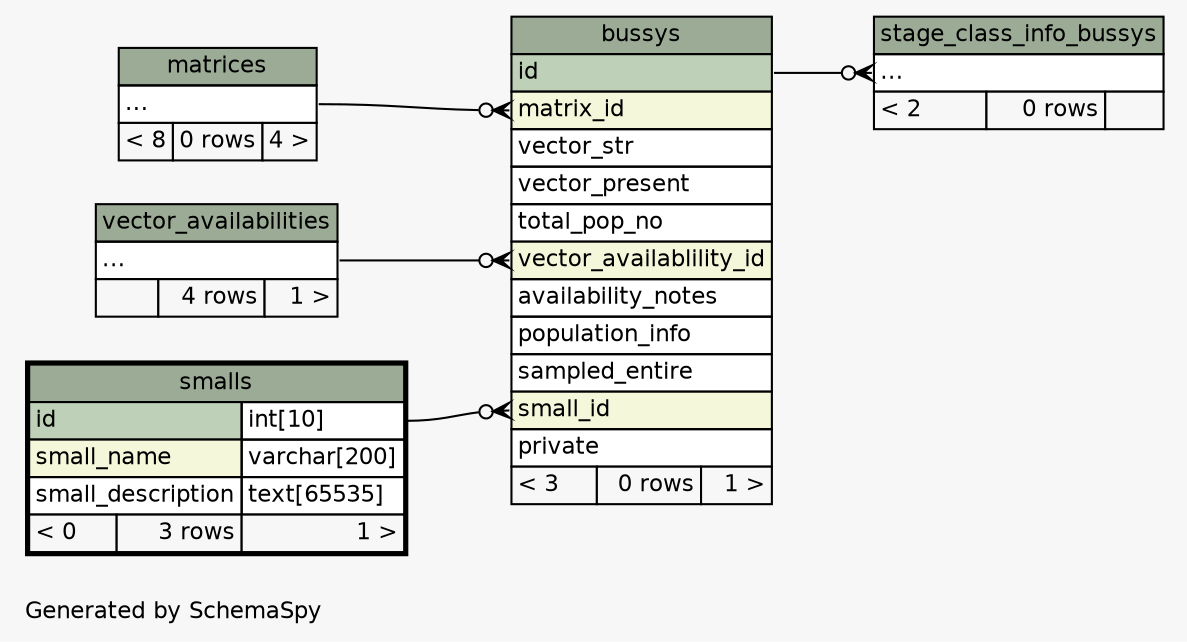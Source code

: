 // dot 2.38.0 on Mac OS X 10.11.1
// SchemaSpy rev 590
digraph "twoDegreesRelationshipsDiagram" {
  graph [
    rankdir="RL"
    bgcolor="#f7f7f7"
    label="\nGenerated by SchemaSpy"
    labeljust="l"
    nodesep="0.18"
    ranksep="0.46"
    fontname="Helvetica"
    fontsize="11"
  ];
  node [
    fontname="Helvetica"
    fontsize="11"
    shape="plaintext"
  ];
  edge [
    arrowsize="0.8"
  ];
  "bussys":"matrix_id":w -> "matrices":"elipses":e [arrowhead=none dir=back arrowtail=crowodot];
  "bussys":"small_id":w -> "smalls":"id.type":e [arrowhead=none dir=back arrowtail=crowodot];
  "bussys":"vector_availablility_id":w -> "vector_availabilities":"elipses":e [arrowhead=none dir=back arrowtail=crowodot];
  "stage_class_info_bussys":"elipses":w -> "bussys":"id":e [arrowhead=none dir=back arrowtail=crowodot];
  "bussys" [
    label=<
    <TABLE BORDER="0" CELLBORDER="1" CELLSPACING="0" BGCOLOR="#ffffff">
      <TR><TD COLSPAN="3" BGCOLOR="#9bab96" ALIGN="CENTER">bussys</TD></TR>
      <TR><TD PORT="id" COLSPAN="3" BGCOLOR="#bed1b8" ALIGN="LEFT">id</TD></TR>
      <TR><TD PORT="matrix_id" COLSPAN="3" BGCOLOR="#f4f7da" ALIGN="LEFT">matrix_id</TD></TR>
      <TR><TD PORT="vector_str" COLSPAN="3" ALIGN="LEFT">vector_str</TD></TR>
      <TR><TD PORT="vector_present" COLSPAN="3" ALIGN="LEFT">vector_present</TD></TR>
      <TR><TD PORT="total_pop_no" COLSPAN="3" ALIGN="LEFT">total_pop_no</TD></TR>
      <TR><TD PORT="vector_availablility_id" COLSPAN="3" BGCOLOR="#f4f7da" ALIGN="LEFT">vector_availablility_id</TD></TR>
      <TR><TD PORT="availability_notes" COLSPAN="3" ALIGN="LEFT">availability_notes</TD></TR>
      <TR><TD PORT="population_info" COLSPAN="3" ALIGN="LEFT">population_info</TD></TR>
      <TR><TD PORT="sampled_entire" COLSPAN="3" ALIGN="LEFT">sampled_entire</TD></TR>
      <TR><TD PORT="small_id" COLSPAN="3" BGCOLOR="#f4f7da" ALIGN="LEFT">small_id</TD></TR>
      <TR><TD PORT="private" COLSPAN="3" ALIGN="LEFT">private</TD></TR>
      <TR><TD ALIGN="LEFT" BGCOLOR="#f7f7f7">&lt; 3</TD><TD ALIGN="RIGHT" BGCOLOR="#f7f7f7">0 rows</TD><TD ALIGN="RIGHT" BGCOLOR="#f7f7f7">1 &gt;</TD></TR>
    </TABLE>>
    URL="bussys.html"
    tooltip="bussys"
  ];
  "matrices" [
    label=<
    <TABLE BORDER="0" CELLBORDER="1" CELLSPACING="0" BGCOLOR="#ffffff">
      <TR><TD COLSPAN="3" BGCOLOR="#9bab96" ALIGN="CENTER">matrices</TD></TR>
      <TR><TD PORT="elipses" COLSPAN="3" ALIGN="LEFT">...</TD></TR>
      <TR><TD ALIGN="LEFT" BGCOLOR="#f7f7f7">&lt; 8</TD><TD ALIGN="RIGHT" BGCOLOR="#f7f7f7">0 rows</TD><TD ALIGN="RIGHT" BGCOLOR="#f7f7f7">4 &gt;</TD></TR>
    </TABLE>>
    URL="matrices.html"
    tooltip="matrices"
  ];
  "smalls" [
    label=<
    <TABLE BORDER="2" CELLBORDER="1" CELLSPACING="0" BGCOLOR="#ffffff">
      <TR><TD COLSPAN="3" BGCOLOR="#9bab96" ALIGN="CENTER">smalls</TD></TR>
      <TR><TD PORT="id" COLSPAN="2" BGCOLOR="#bed1b8" ALIGN="LEFT">id</TD><TD PORT="id.type" ALIGN="LEFT">int[10]</TD></TR>
      <TR><TD PORT="small_name" COLSPAN="2" BGCOLOR="#f4f7da" ALIGN="LEFT">small_name</TD><TD PORT="small_name.type" ALIGN="LEFT">varchar[200]</TD></TR>
      <TR><TD PORT="small_description" COLSPAN="2" ALIGN="LEFT">small_description</TD><TD PORT="small_description.type" ALIGN="LEFT">text[65535]</TD></TR>
      <TR><TD ALIGN="LEFT" BGCOLOR="#f7f7f7">&lt; 0</TD><TD ALIGN="RIGHT" BGCOLOR="#f7f7f7">3 rows</TD><TD ALIGN="RIGHT" BGCOLOR="#f7f7f7">1 &gt;</TD></TR>
    </TABLE>>
    URL="smalls.html"
    tooltip="smalls"
  ];
  "stage_class_info_bussys" [
    label=<
    <TABLE BORDER="0" CELLBORDER="1" CELLSPACING="0" BGCOLOR="#ffffff">
      <TR><TD COLSPAN="3" BGCOLOR="#9bab96" ALIGN="CENTER">stage_class_info_bussys</TD></TR>
      <TR><TD PORT="elipses" COLSPAN="3" ALIGN="LEFT">...</TD></TR>
      <TR><TD ALIGN="LEFT" BGCOLOR="#f7f7f7">&lt; 2</TD><TD ALIGN="RIGHT" BGCOLOR="#f7f7f7">0 rows</TD><TD ALIGN="RIGHT" BGCOLOR="#f7f7f7">  </TD></TR>
    </TABLE>>
    URL="stage_class_info_bussys.html"
    tooltip="stage_class_info_bussys"
  ];
  "vector_availabilities" [
    label=<
    <TABLE BORDER="0" CELLBORDER="1" CELLSPACING="0" BGCOLOR="#ffffff">
      <TR><TD COLSPAN="3" BGCOLOR="#9bab96" ALIGN="CENTER">vector_availabilities</TD></TR>
      <TR><TD PORT="elipses" COLSPAN="3" ALIGN="LEFT">...</TD></TR>
      <TR><TD ALIGN="LEFT" BGCOLOR="#f7f7f7">  </TD><TD ALIGN="RIGHT" BGCOLOR="#f7f7f7">4 rows</TD><TD ALIGN="RIGHT" BGCOLOR="#f7f7f7">1 &gt;</TD></TR>
    </TABLE>>
    URL="vector_availabilities.html"
    tooltip="vector_availabilities"
  ];
}
